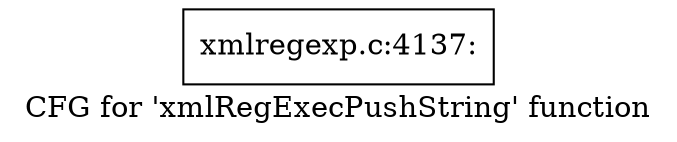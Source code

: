 digraph "CFG for 'xmlRegExecPushString' function" {
	label="CFG for 'xmlRegExecPushString' function";

	Node0x3f6aa50 [shape=record,label="{xmlregexp.c:4137:}"];
}
